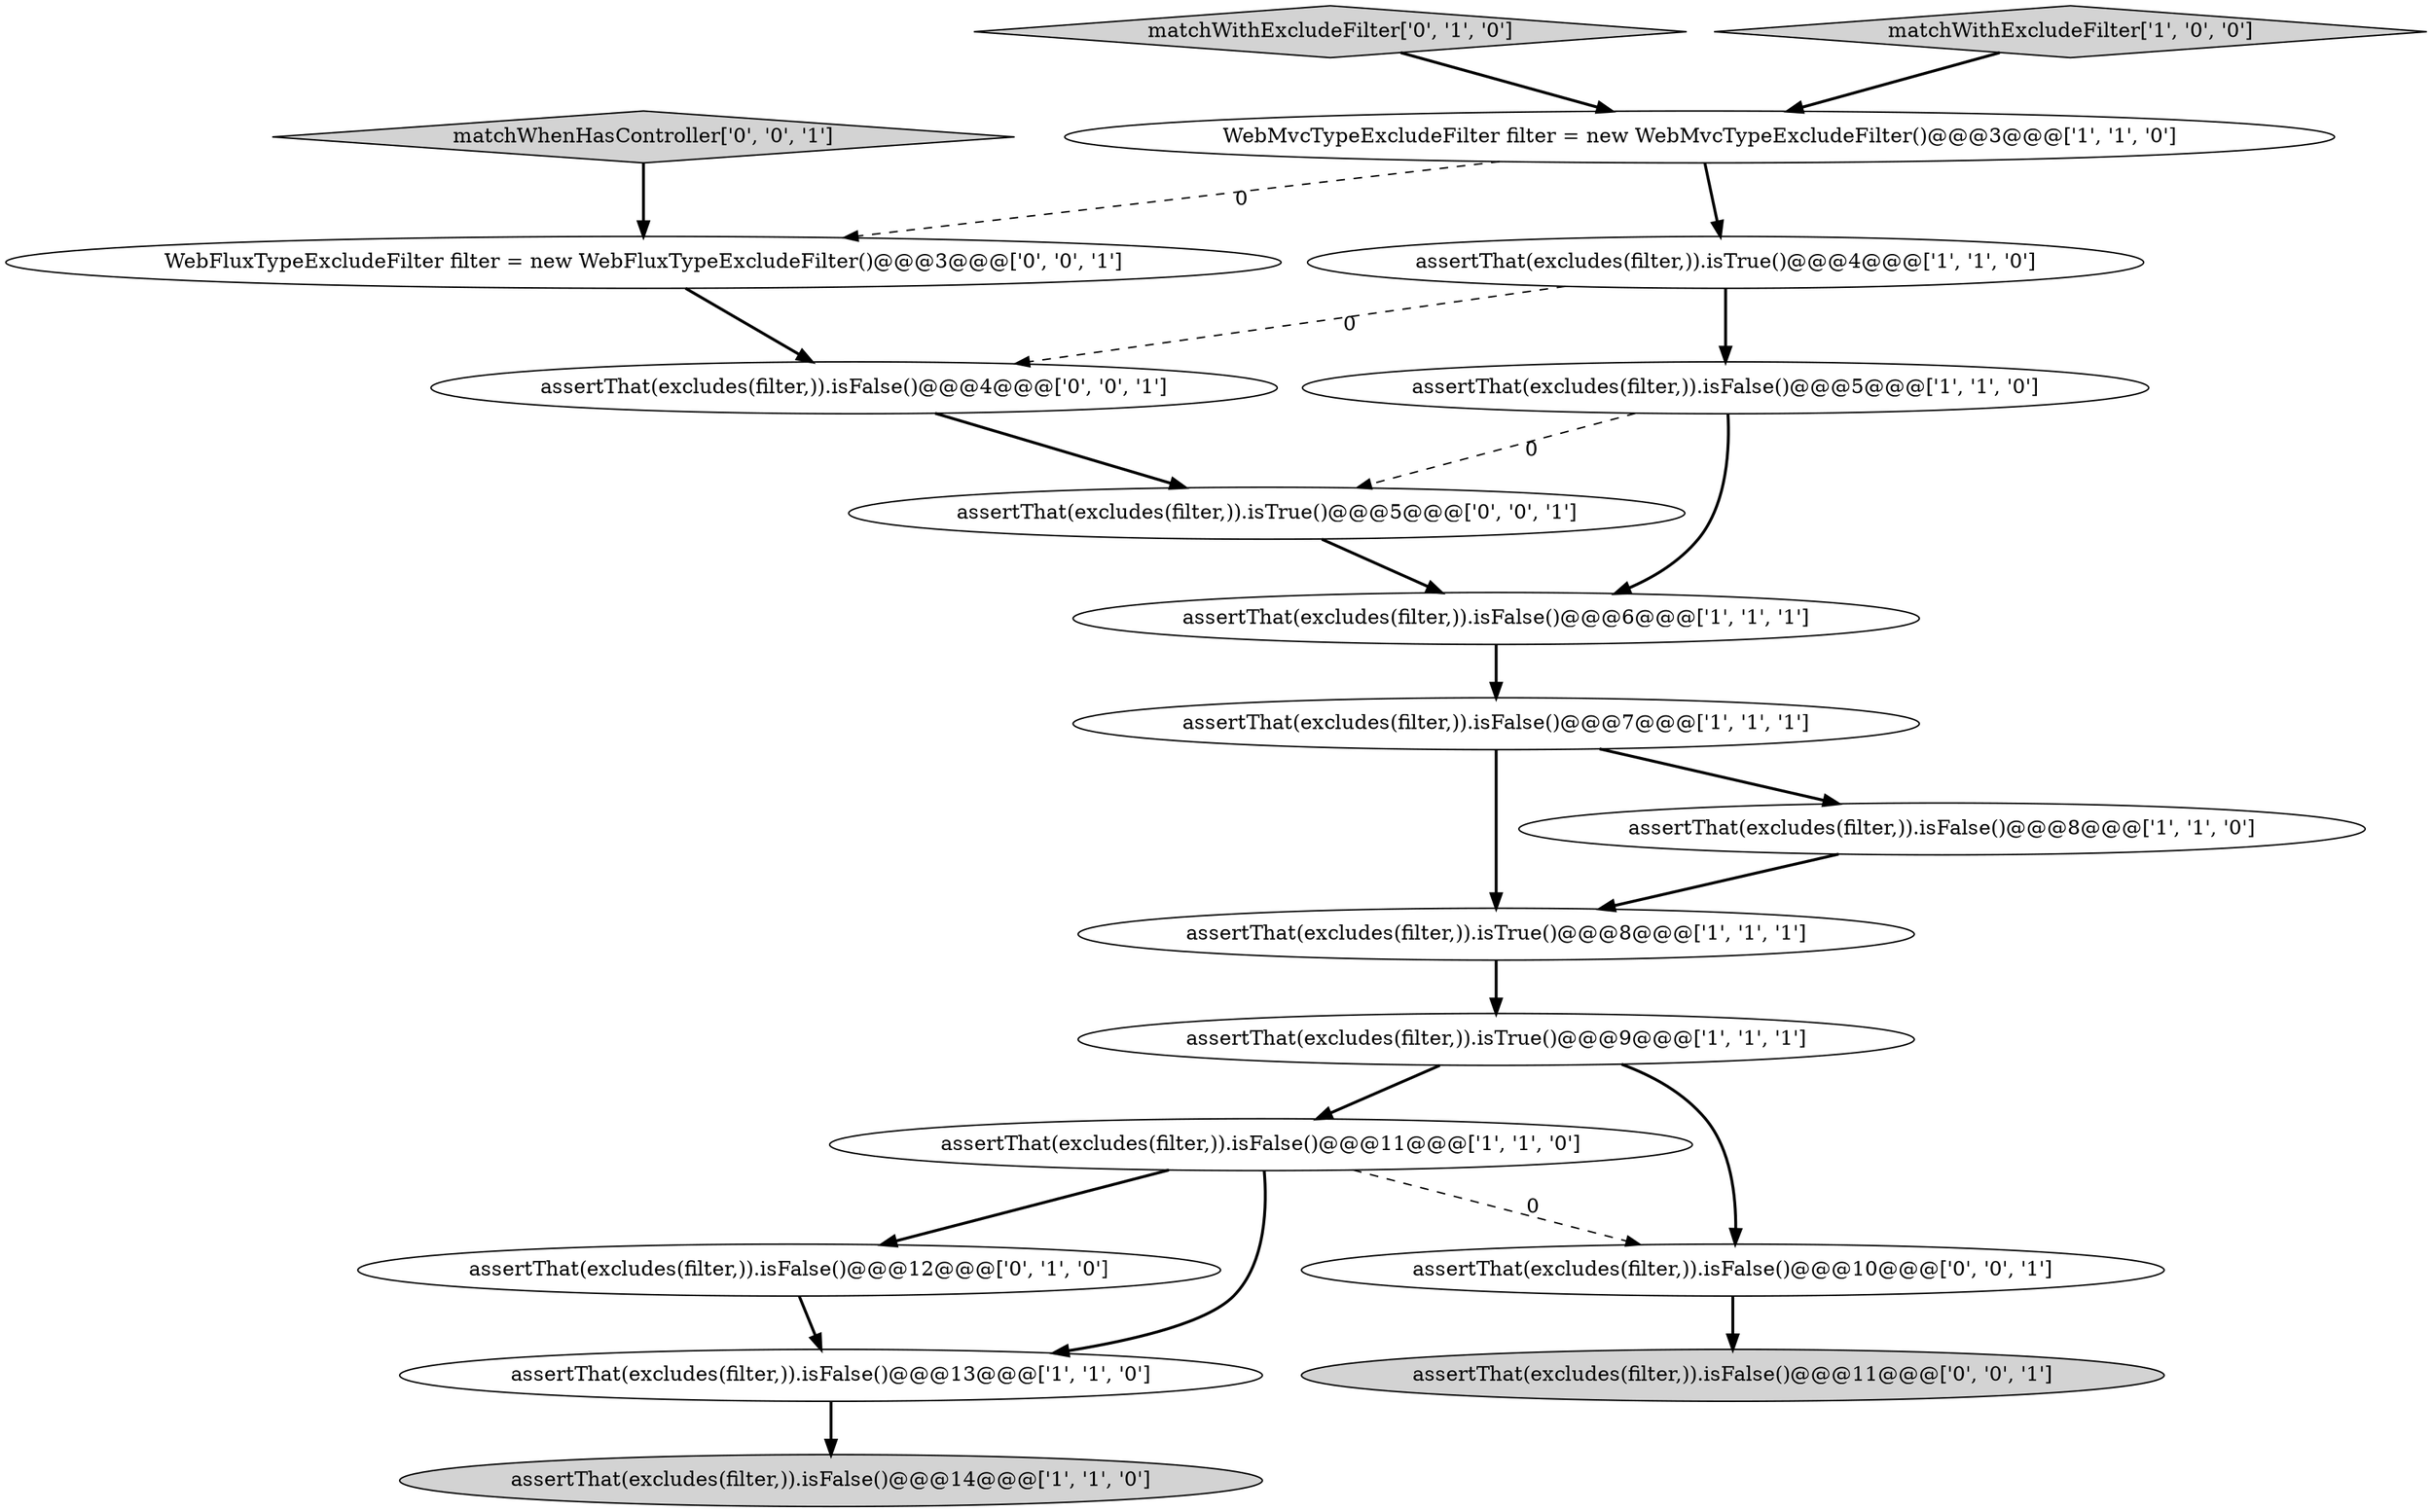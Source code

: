 digraph {
10 [style = filled, label = "assertThat(excludes(filter,)).isFalse()@@@11@@@['1', '1', '0']", fillcolor = white, shape = ellipse image = "AAA0AAABBB1BBB"];
0 [style = filled, label = "assertThat(excludes(filter,)).isTrue()@@@4@@@['1', '1', '0']", fillcolor = white, shape = ellipse image = "AAA0AAABBB1BBB"];
7 [style = filled, label = "assertThat(excludes(filter,)).isFalse()@@@7@@@['1', '1', '1']", fillcolor = white, shape = ellipse image = "AAA0AAABBB1BBB"];
3 [style = filled, label = "WebMvcTypeExcludeFilter filter = new WebMvcTypeExcludeFilter()@@@3@@@['1', '1', '0']", fillcolor = white, shape = ellipse image = "AAA0AAABBB1BBB"];
1 [style = filled, label = "assertThat(excludes(filter,)).isTrue()@@@8@@@['1', '1', '1']", fillcolor = white, shape = ellipse image = "AAA0AAABBB1BBB"];
8 [style = filled, label = "assertThat(excludes(filter,)).isFalse()@@@8@@@['1', '1', '0']", fillcolor = white, shape = ellipse image = "AAA0AAABBB1BBB"];
5 [style = filled, label = "assertThat(excludes(filter,)).isFalse()@@@14@@@['1', '1', '0']", fillcolor = lightgray, shape = ellipse image = "AAA0AAABBB1BBB"];
18 [style = filled, label = "matchWhenHasController['0', '0', '1']", fillcolor = lightgray, shape = diamond image = "AAA0AAABBB3BBB"];
12 [style = filled, label = "matchWithExcludeFilter['0', '1', '0']", fillcolor = lightgray, shape = diamond image = "AAA0AAABBB2BBB"];
14 [style = filled, label = "WebFluxTypeExcludeFilter filter = new WebFluxTypeExcludeFilter()@@@3@@@['0', '0', '1']", fillcolor = white, shape = ellipse image = "AAA0AAABBB3BBB"];
17 [style = filled, label = "assertThat(excludes(filter,)).isFalse()@@@11@@@['0', '0', '1']", fillcolor = lightgray, shape = ellipse image = "AAA0AAABBB3BBB"];
19 [style = filled, label = "assertThat(excludes(filter,)).isFalse()@@@4@@@['0', '0', '1']", fillcolor = white, shape = ellipse image = "AAA0AAABBB3BBB"];
6 [style = filled, label = "assertThat(excludes(filter,)).isFalse()@@@6@@@['1', '1', '1']", fillcolor = white, shape = ellipse image = "AAA0AAABBB1BBB"];
11 [style = filled, label = "matchWithExcludeFilter['1', '0', '0']", fillcolor = lightgray, shape = diamond image = "AAA0AAABBB1BBB"];
13 [style = filled, label = "assertThat(excludes(filter,)).isFalse()@@@12@@@['0', '1', '0']", fillcolor = white, shape = ellipse image = "AAA1AAABBB2BBB"];
15 [style = filled, label = "assertThat(excludes(filter,)).isTrue()@@@5@@@['0', '0', '1']", fillcolor = white, shape = ellipse image = "AAA0AAABBB3BBB"];
2 [style = filled, label = "assertThat(excludes(filter,)).isFalse()@@@5@@@['1', '1', '0']", fillcolor = white, shape = ellipse image = "AAA0AAABBB1BBB"];
9 [style = filled, label = "assertThat(excludes(filter,)).isTrue()@@@9@@@['1', '1', '1']", fillcolor = white, shape = ellipse image = "AAA0AAABBB1BBB"];
4 [style = filled, label = "assertThat(excludes(filter,)).isFalse()@@@13@@@['1', '1', '0']", fillcolor = white, shape = ellipse image = "AAA0AAABBB1BBB"];
16 [style = filled, label = "assertThat(excludes(filter,)).isFalse()@@@10@@@['0', '0', '1']", fillcolor = white, shape = ellipse image = "AAA0AAABBB3BBB"];
11->3 [style = bold, label=""];
0->19 [style = dashed, label="0"];
7->8 [style = bold, label=""];
1->9 [style = bold, label=""];
13->4 [style = bold, label=""];
9->16 [style = bold, label=""];
4->5 [style = bold, label=""];
19->15 [style = bold, label=""];
3->14 [style = dashed, label="0"];
14->19 [style = bold, label=""];
2->15 [style = dashed, label="0"];
15->6 [style = bold, label=""];
8->1 [style = bold, label=""];
10->16 [style = dashed, label="0"];
10->13 [style = bold, label=""];
10->4 [style = bold, label=""];
12->3 [style = bold, label=""];
3->0 [style = bold, label=""];
2->6 [style = bold, label=""];
16->17 [style = bold, label=""];
7->1 [style = bold, label=""];
0->2 [style = bold, label=""];
6->7 [style = bold, label=""];
18->14 [style = bold, label=""];
9->10 [style = bold, label=""];
}
